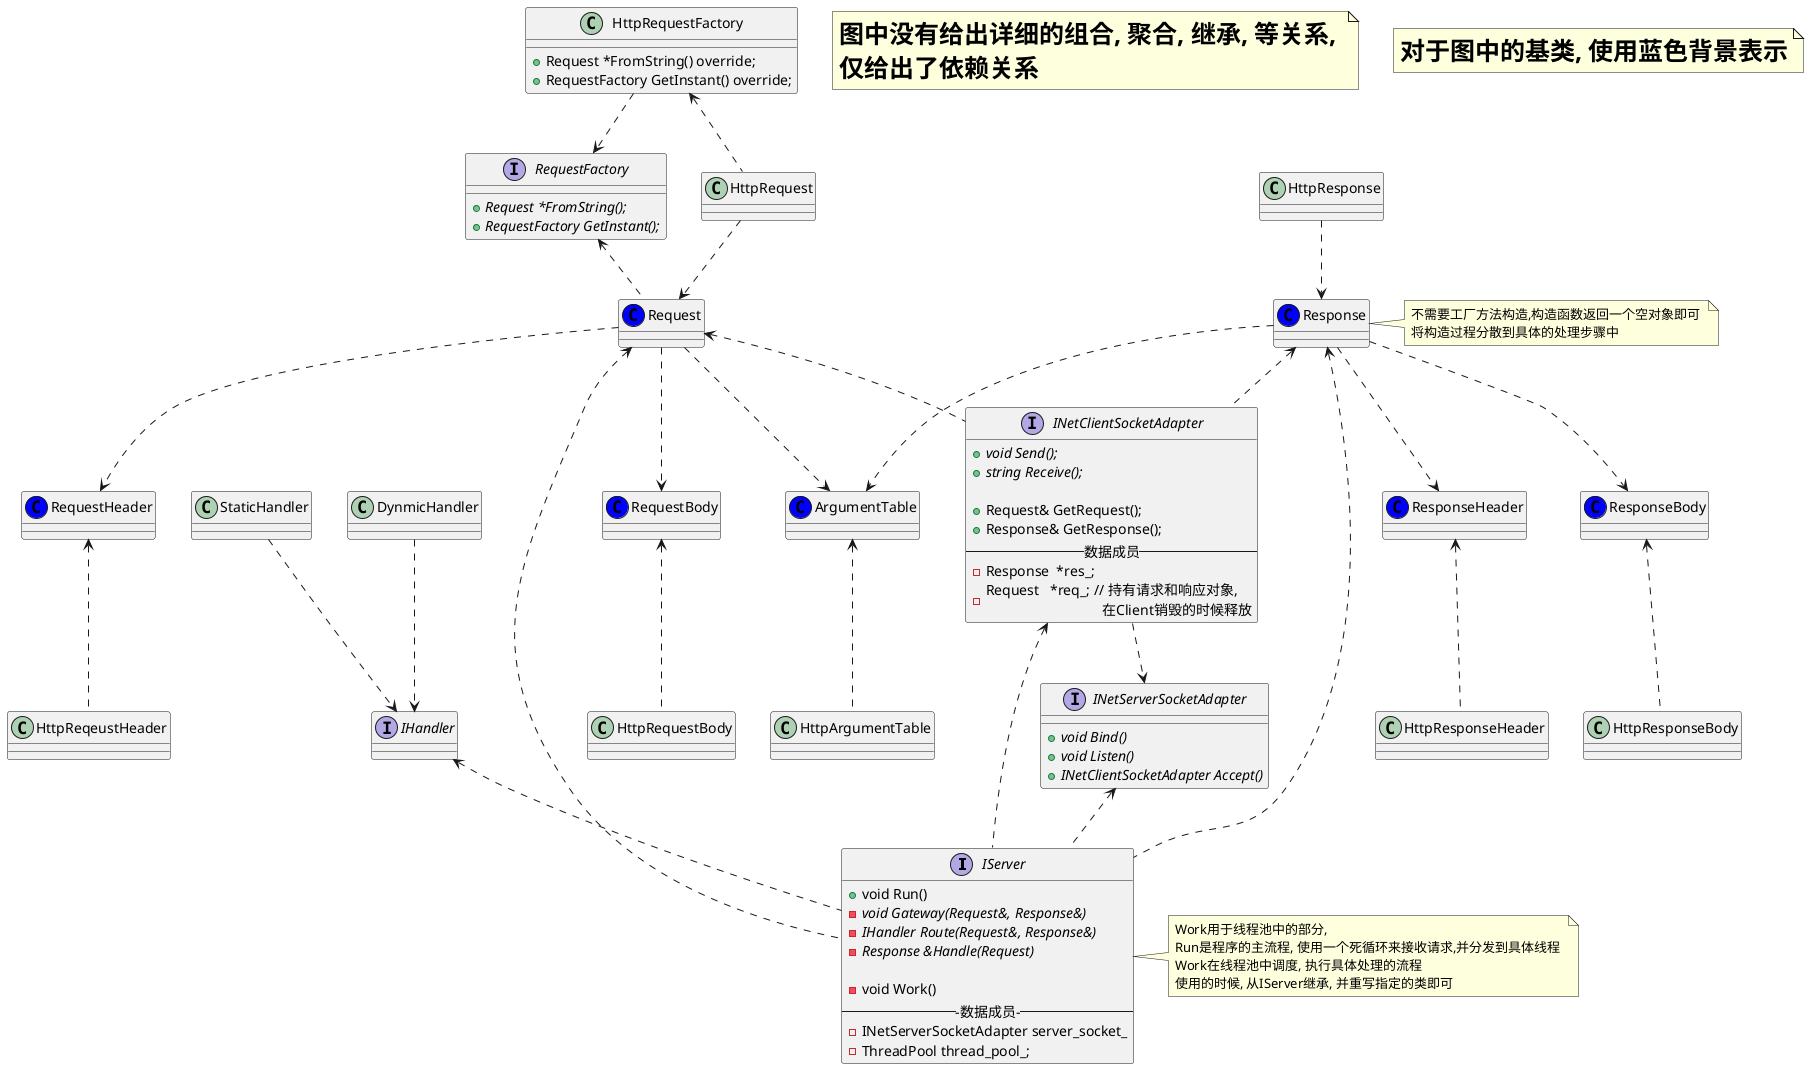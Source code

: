 @startuml "server_uml"




interface IServer{
   + void Run() 
   - {abstract} void Gateway(Request&, Response&)
   - {abstract} IHandler Route(Request&, Response&)
   - {abstract} Response &Handle(Request)

   - void Work()
   ---数据成员---
   - INetServerSocketAdapter server_socket_
   - ThreadPool thread_pool_;
}
interface IHandler{

}
interface INetServerSocketAdapter{
   + {abstract} void Bind()
   + {abstract} void Listen()
   + {abstract} INetClientSocketAdapter Accept()

}

interface INetClientSocketAdapter{
   + {abstract} void Send();
   + {abstract} string Receive();
   
   + Request& GetRequest();
   + Response& GetResponse();
   --数据成员--
   - Response  *res_;
   - Request   *req_; // 持有请求和响应对象, \
   \n                                在Client销毁的时候释放
}


class ResponseHeader << (C, blue)>>{

}
class RequestHeader << (C, blue)>>{

}
class ArgumentTable << (C, blue)>>{

}
class ResponseBody << (C, blue)>>{

}
class RequestBody << (C, blue)>>{

}

class Response << (C, blue)>>{

}

interface RequestFactory{
   + {abstract} Request *FromString();
   + {abstract} RequestFactory GetInstant();
}

class HttpRequestFactory{
   + Request *FromString() override;
   + RequestFactory GetInstant() override;
}

note right of Response : 不需要工厂方法构造,构造函数返回一个空对象即可 \n将构造过程分散到具体的处理步骤中

class Request << (C, blue)>>{

}
class HttpResponse{

}

class HttpRequest{

}


note right of IServer : Work用于线程池中的部分, \
\nRun是程序的主流程, 使用一个死循环来接收请求,并分发到具体线程 \
\nWork在线程池中调度, 执行具体处理的流程 \
\n使用的时候, 从IServer继承, 并重写指定的类即可




INetServerSocketAdapter <.. IServer 
INetClientSocketAdapter <.. IServer 
IHandler                <.. IServer 
Response                <.. IServer
Request                 <.. IServer

INetClientSocketAdapter ..> INetServerSocketAdapter
Response    <.. INetClientSocketAdapter
Request     <.. INetClientSocketAdapter





StaticHandler ..> IHandler
DynmicHandler ..> IHandler

HttpRequest    ..> Request
HttpResponse   ..> Response


RequestFactory <.. Request
HttpRequestFactory ..> RequestFactory 
HttpRequestFactory <.. HttpRequest


Response    ..> ResponseBody  
Response    ..> ArgumentTable 
Response    ..> ResponseHeader


Request    ..> RequestBody  
Request    ..> ArgumentTable 
Request    ..> RequestHeader

ResponseBody    <.. HttpResponseBody    
ArgumentTable   <.. HttpArgumentTable   
ResponseHeader  <.. HttpResponseHeader  



RequestBody       <.. HttpRequestBody  
RequestHeader     <.. HttpReqeustHeader

note "<size : 25><b>图中没有给出详细的组合, 聚合, 继承, 等关系,</b> \n<size : 25><b>仅给出了依赖关系</b>" as N1

note "<size : 25><b>对于图中的基类, 使用蓝色背景表示</b>" as N2

@enduml
